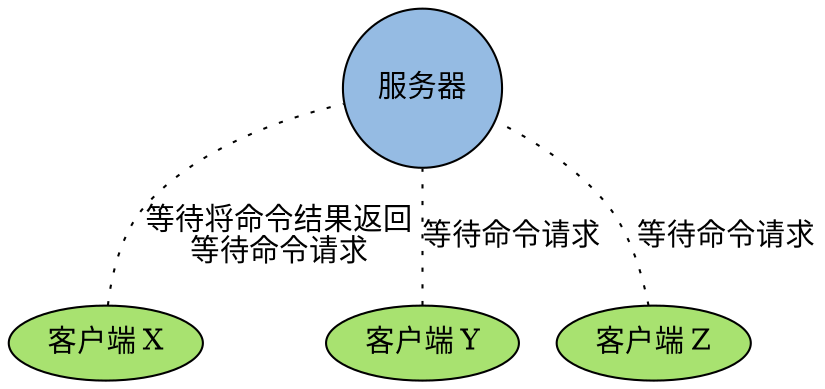 digraph e 
{
    node [style = filled];

    edge [style = "dotted, bold"];

    rankdir = BT;

    server [label = "服务器", shape=circle, fillcolor = "#95BBE3"];

    cx [label = "客户端 X", fillcolor = "#A8E270"];

    cy [label = "客户端 Y", fillcolor = "#A8E270"];

    cz [label = "客户端 Z", fillcolor = "#A8E270"];

    cx -> server [dir=none, style=dotted, label="等待将命令结果返回\n等待命令请求"];
    cy -> server [dir=none, style=dotted, label="等待命令请求"];
    cz -> server [dir=none, style=dotted, label="等待命令请求"];
}
